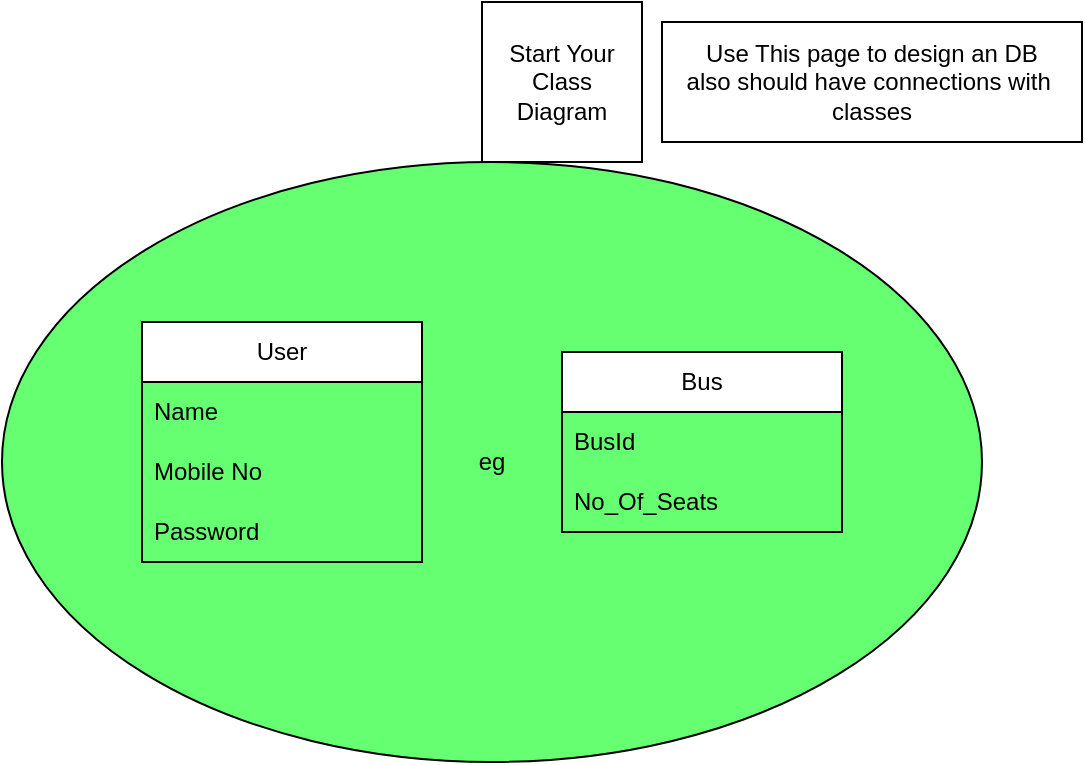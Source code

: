 <mxfile version="26.0.11">
  <diagram name="Page-1" id="uyDYmsNBwyMhX4N9yxBb">
    <mxGraphModel dx="648" dy="557" grid="1" gridSize="10" guides="1" tooltips="1" connect="1" arrows="1" fold="1" page="1" pageScale="1" pageWidth="850" pageHeight="1100" math="0" shadow="0">
      <root>
        <mxCell id="0" />
        <mxCell id="1" parent="0" />
        <mxCell id="vXb5pjJe4OPenHuoUnsJ-23" value="eg" style="ellipse;whiteSpace=wrap;html=1;fillColor=light-dark(#66FF72,var(--ge-dark-color, #121212));" vertex="1" parent="1">
          <mxGeometry x="20" y="100" width="490" height="300" as="geometry" />
        </mxCell>
        <mxCell id="vXb5pjJe4OPenHuoUnsJ-1" value="Start Your Class Diagram" style="whiteSpace=wrap;html=1;aspect=fixed;" vertex="1" parent="1">
          <mxGeometry x="260" y="20" width="80" height="80" as="geometry" />
        </mxCell>
        <mxCell id="vXb5pjJe4OPenHuoUnsJ-3" value="User" style="swimlane;fontStyle=0;childLayout=stackLayout;horizontal=1;startSize=30;horizontalStack=0;resizeParent=1;resizeParentMax=0;resizeLast=0;collapsible=1;marginBottom=0;whiteSpace=wrap;html=1;" vertex="1" parent="1">
          <mxGeometry x="90" y="180" width="140" height="120" as="geometry" />
        </mxCell>
        <mxCell id="vXb5pjJe4OPenHuoUnsJ-4" value="Name" style="text;strokeColor=none;fillColor=none;align=left;verticalAlign=middle;spacingLeft=4;spacingRight=4;overflow=hidden;points=[[0,0.5],[1,0.5]];portConstraint=eastwest;rotatable=0;whiteSpace=wrap;html=1;" vertex="1" parent="vXb5pjJe4OPenHuoUnsJ-3">
          <mxGeometry y="30" width="140" height="30" as="geometry" />
        </mxCell>
        <mxCell id="vXb5pjJe4OPenHuoUnsJ-5" value="Mobile No" style="text;strokeColor=none;fillColor=none;align=left;verticalAlign=middle;spacingLeft=4;spacingRight=4;overflow=hidden;points=[[0,0.5],[1,0.5]];portConstraint=eastwest;rotatable=0;whiteSpace=wrap;html=1;" vertex="1" parent="vXb5pjJe4OPenHuoUnsJ-3">
          <mxGeometry y="60" width="140" height="30" as="geometry" />
        </mxCell>
        <mxCell id="vXb5pjJe4OPenHuoUnsJ-6" value="Password" style="text;strokeColor=none;fillColor=none;align=left;verticalAlign=middle;spacingLeft=4;spacingRight=4;overflow=hidden;points=[[0,0.5],[1,0.5]];portConstraint=eastwest;rotatable=0;whiteSpace=wrap;html=1;" vertex="1" parent="vXb5pjJe4OPenHuoUnsJ-3">
          <mxGeometry y="90" width="140" height="30" as="geometry" />
        </mxCell>
        <mxCell id="vXb5pjJe4OPenHuoUnsJ-9" value="Bus" style="swimlane;fontStyle=0;childLayout=stackLayout;horizontal=1;startSize=30;horizontalStack=0;resizeParent=1;resizeParentMax=0;resizeLast=0;collapsible=1;marginBottom=0;whiteSpace=wrap;html=1;" vertex="1" parent="1">
          <mxGeometry x="300" y="195" width="140" height="90" as="geometry" />
        </mxCell>
        <mxCell id="vXb5pjJe4OPenHuoUnsJ-10" value="BusId" style="text;strokeColor=none;fillColor=none;align=left;verticalAlign=middle;spacingLeft=4;spacingRight=4;overflow=hidden;points=[[0,0.5],[1,0.5]];portConstraint=eastwest;rotatable=0;whiteSpace=wrap;html=1;" vertex="1" parent="vXb5pjJe4OPenHuoUnsJ-9">
          <mxGeometry y="30" width="140" height="30" as="geometry" />
        </mxCell>
        <mxCell id="vXb5pjJe4OPenHuoUnsJ-11" value="No_Of_Seats" style="text;strokeColor=none;fillColor=none;align=left;verticalAlign=middle;spacingLeft=4;spacingRight=4;overflow=hidden;points=[[0,0.5],[1,0.5]];portConstraint=eastwest;rotatable=0;whiteSpace=wrap;html=1;" vertex="1" parent="vXb5pjJe4OPenHuoUnsJ-9">
          <mxGeometry y="60" width="140" height="30" as="geometry" />
        </mxCell>
        <mxCell id="vXb5pjJe4OPenHuoUnsJ-22" value="&lt;span style=&quot;text-wrap-mode: nowrap;&quot;&gt;Use This page to design an DB&lt;/span&gt;&lt;div&gt;&lt;span style=&quot;text-wrap-mode: nowrap;&quot;&gt;also should have connections with&amp;nbsp;&lt;/span&gt;&lt;/div&gt;&lt;div&gt;&lt;span style=&quot;text-wrap-mode: nowrap;&quot;&gt;classes&lt;/span&gt;&lt;/div&gt;" style="rounded=0;whiteSpace=wrap;html=1;" vertex="1" parent="1">
          <mxGeometry x="350" y="30" width="210" height="60" as="geometry" />
        </mxCell>
      </root>
    </mxGraphModel>
  </diagram>
</mxfile>
